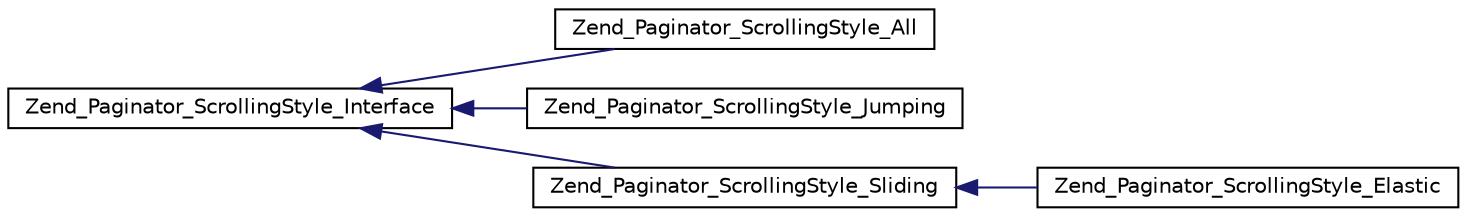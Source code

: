 digraph G
{
  edge [fontname="Helvetica",fontsize="10",labelfontname="Helvetica",labelfontsize="10"];
  node [fontname="Helvetica",fontsize="10",shape=record];
  rankdir="LR";
  Node1 [label="Zend_Paginator_ScrollingStyle_Interface",height=0.2,width=0.4,color="black", fillcolor="white", style="filled",URL="$interface_zend___paginator___scrolling_style___interface.html"];
  Node1 -> Node2 [dir="back",color="midnightblue",fontsize="10",style="solid",fontname="Helvetica"];
  Node2 [label="Zend_Paginator_ScrollingStyle_All",height=0.2,width=0.4,color="black", fillcolor="white", style="filled",URL="$class_zend___paginator___scrolling_style___all.html"];
  Node1 -> Node3 [dir="back",color="midnightblue",fontsize="10",style="solid",fontname="Helvetica"];
  Node3 [label="Zend_Paginator_ScrollingStyle_Jumping",height=0.2,width=0.4,color="black", fillcolor="white", style="filled",URL="$class_zend___paginator___scrolling_style___jumping.html"];
  Node1 -> Node4 [dir="back",color="midnightblue",fontsize="10",style="solid",fontname="Helvetica"];
  Node4 [label="Zend_Paginator_ScrollingStyle_Sliding",height=0.2,width=0.4,color="black", fillcolor="white", style="filled",URL="$class_zend___paginator___scrolling_style___sliding.html"];
  Node4 -> Node5 [dir="back",color="midnightblue",fontsize="10",style="solid",fontname="Helvetica"];
  Node5 [label="Zend_Paginator_ScrollingStyle_Elastic",height=0.2,width=0.4,color="black", fillcolor="white", style="filled",URL="$class_zend___paginator___scrolling_style___elastic.html"];
}
